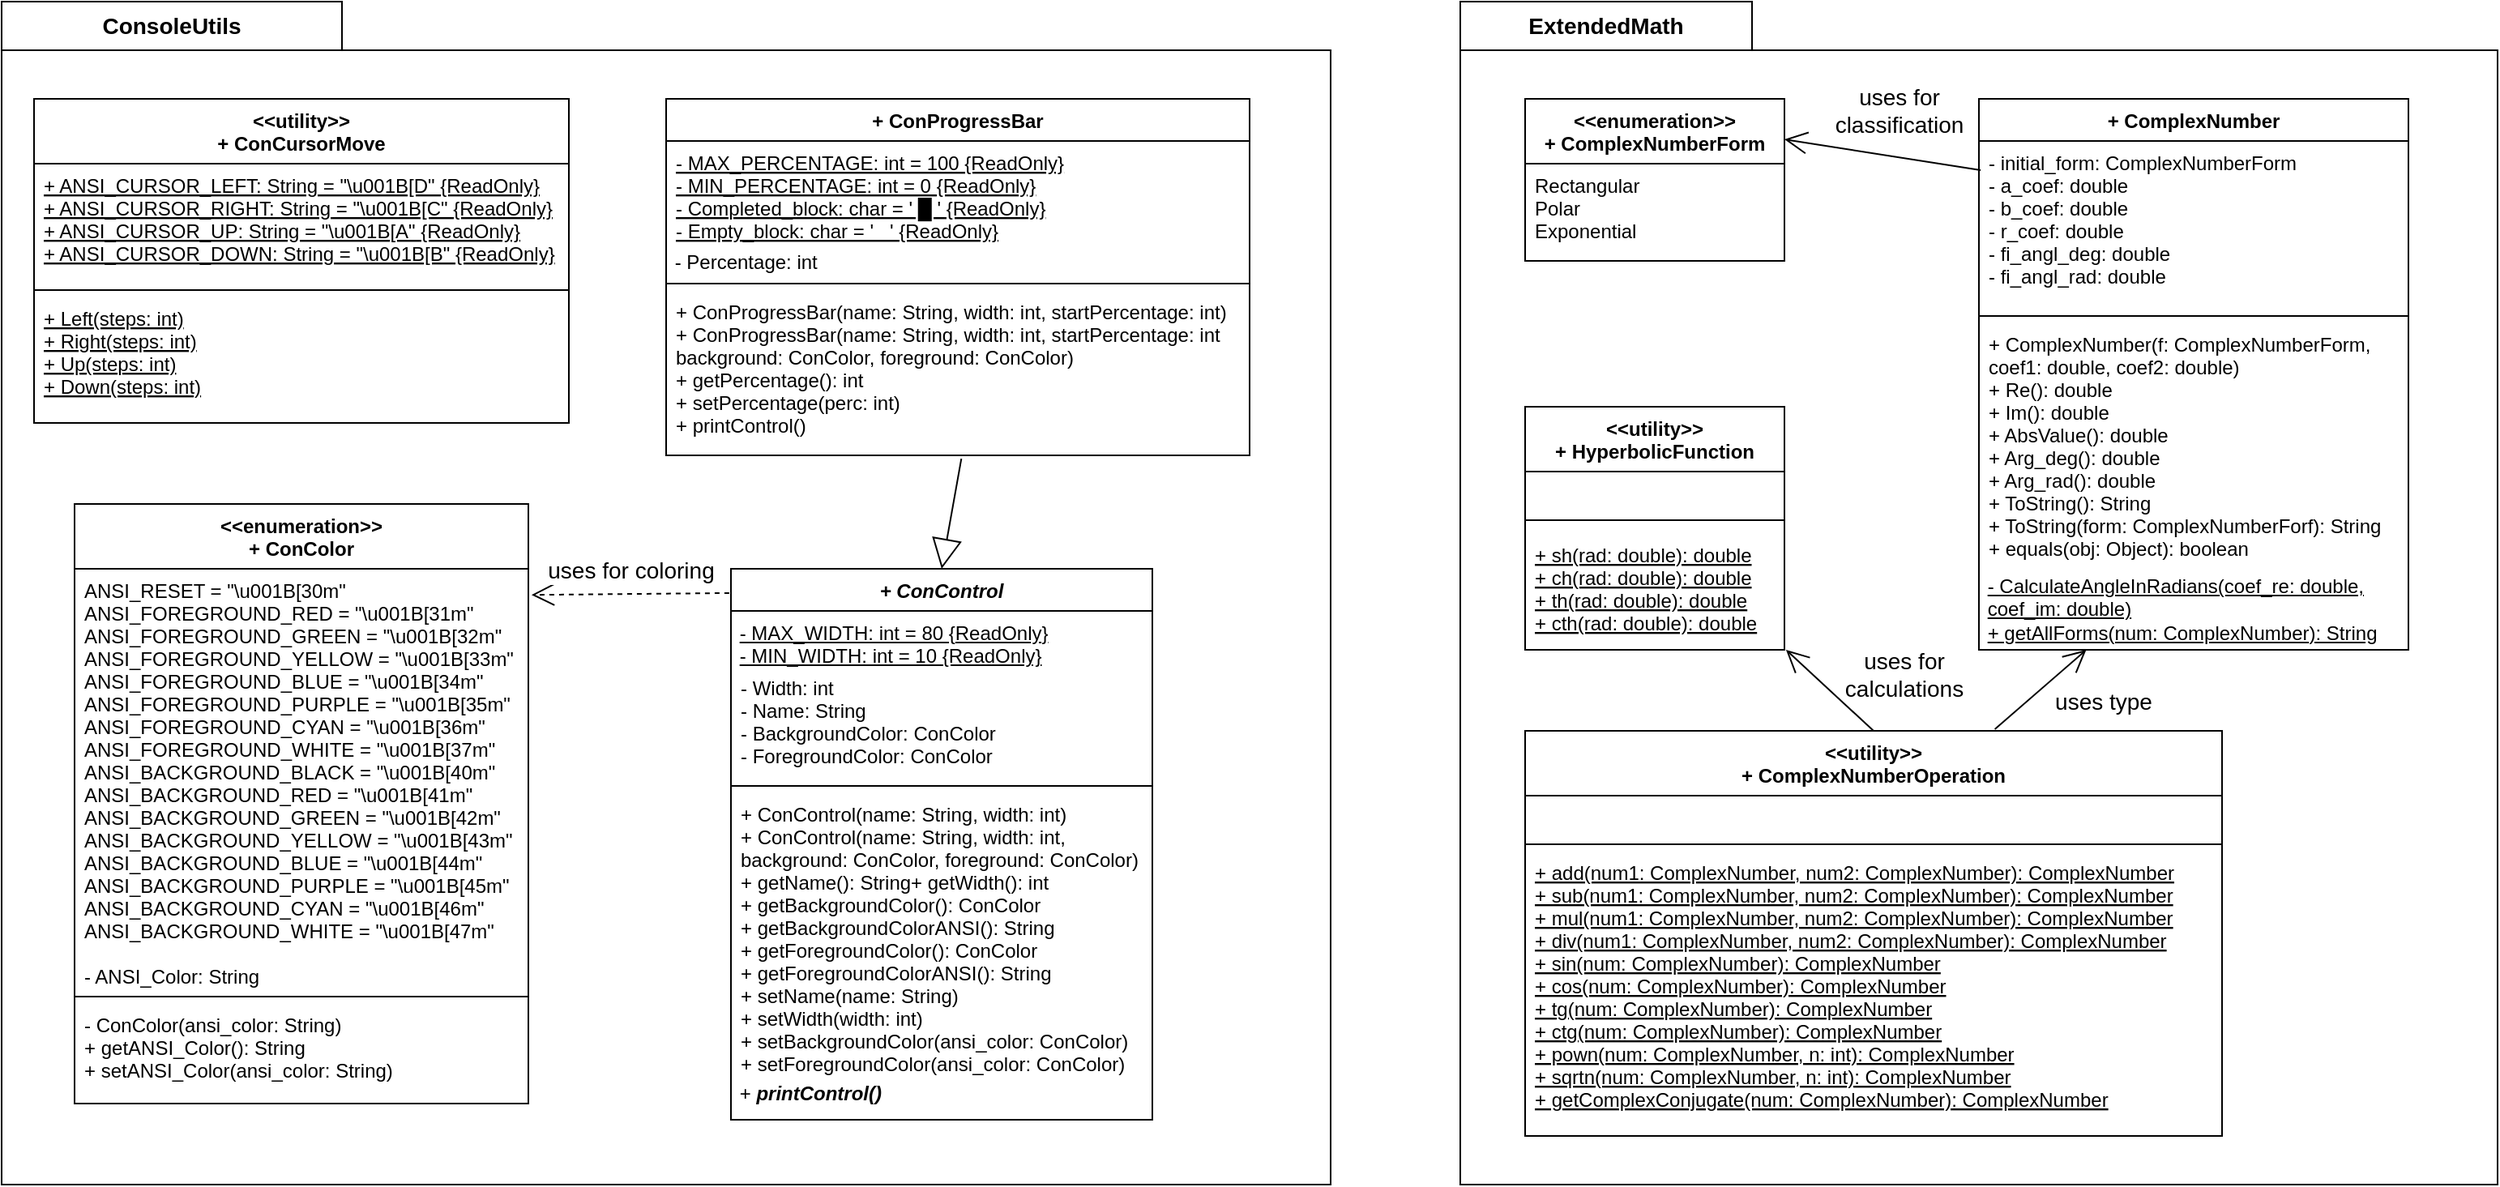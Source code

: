 <mxfile version="20.2.3" type="device"><diagram id="64sufK7mN9sANnTfBQTR" name="Page-1"><mxGraphModel dx="1422" dy="748" grid="1" gridSize="10" guides="1" tooltips="1" connect="1" arrows="1" fold="1" page="1" pageScale="1" pageWidth="850" pageHeight="1100" math="0" shadow="0"><root><mxCell id="0"/><mxCell id="1" parent="0"/><mxCell id="aRdQ069RDa4y_yF4kRVT-22" value="" style="shape=folder;fontStyle=1;spacingTop=10;tabWidth=180;tabHeight=30;tabPosition=left;html=1;" vertex="1" parent="1"><mxGeometry x="1000" y="70" width="640" height="730" as="geometry"/></mxCell><mxCell id="5P50O5OJVkWfsPHMbDru-16" value="" style="shape=folder;fontStyle=1;spacingTop=10;tabWidth=210;tabHeight=30;tabPosition=left;html=1;fontFamily=Helvetica;" parent="1" vertex="1"><mxGeometry x="100" y="70" width="820" height="730" as="geometry"/></mxCell><mxCell id="SAdlsoxxnLoZ7HEoQwb_-1" value="&lt;&lt;enumeration&gt;&gt;&#xA;+ ConColor" style="swimlane;fontStyle=1;align=center;verticalAlign=top;childLayout=stackLayout;horizontal=1;startSize=40;horizontalStack=0;resizeParent=1;resizeParentMax=0;resizeLast=0;collapsible=1;marginBottom=0;" parent="1" vertex="1"><mxGeometry x="145" y="380" width="280" height="370" as="geometry"/></mxCell><mxCell id="SAdlsoxxnLoZ7HEoQwb_-2" value="ANSI_RESET = &quot;\u001B[30m&quot;&#xA;ANSI_FOREGROUND_RED = &quot;\u001B[31m&quot;&#xA;ANSI_FOREGROUND_GREEN = &quot;\u001B[32m&quot;&#xA;ANSI_FOREGROUND_YELLOW = &quot;\u001B[33m&quot;&#xA;ANSI_FOREGROUND_BLUE = &quot;\u001B[34m&quot;&#xA;ANSI_FOREGROUND_PURPLE = &quot;\u001B[35m&quot;&#xA;ANSI_FOREGROUND_CYAN = &quot;\u001B[36m&quot;&#xA;ANSI_FOREGROUND_WHITE = &quot;\u001B[37m&quot;&#xA;ANSI_BACKGROUND_BLACK = &quot;\u001B[40m&quot;&#xA;ANSI_BACKGROUND_RED = &quot;\u001B[41m&quot;&#xA;ANSI_BACKGROUND_GREEN = &quot;\u001B[42m&quot;&#xA;ANSI_BACKGROUND_YELLOW = &quot;\u001B[43m&quot;&#xA;ANSI_BACKGROUND_BLUE = &quot;\u001B[44m&quot;&#xA;ANSI_BACKGROUND_PURPLE = &quot;\u001B[45m&quot;&#xA;ANSI_BACKGROUND_CYAN = &quot;\u001B[46m&quot;&#xA;ANSI_BACKGROUND_WHITE = &quot;\u001B[47m&quot;&#xA;&#xA;- ANSI_Color: String&#xA;&#xA;&#xA;" style="text;strokeColor=none;fillColor=none;align=left;verticalAlign=top;spacingLeft=4;spacingRight=4;overflow=hidden;rotatable=0;points=[[0,0.5],[1,0.5]];portConstraint=eastwest;fontFamily=Helvetica;" parent="SAdlsoxxnLoZ7HEoQwb_-1" vertex="1"><mxGeometry y="40" width="280" height="260" as="geometry"/></mxCell><mxCell id="SAdlsoxxnLoZ7HEoQwb_-3" value="" style="line;strokeWidth=1;fillColor=none;align=left;verticalAlign=middle;spacingTop=-1;spacingLeft=3;spacingRight=3;rotatable=0;labelPosition=right;points=[];portConstraint=eastwest;" parent="SAdlsoxxnLoZ7HEoQwb_-1" vertex="1"><mxGeometry y="300" width="280" height="8" as="geometry"/></mxCell><mxCell id="SAdlsoxxnLoZ7HEoQwb_-4" value="- ConColor(ansi_color: String)&#xA;+ getANSI_Color(): String&#xA;+ setANSI_Color(ansi_color: String)" style="text;strokeColor=none;fillColor=none;align=left;verticalAlign=top;spacingLeft=4;spacingRight=4;overflow=hidden;rotatable=0;points=[[0,0.5],[1,0.5]];portConstraint=eastwest;" parent="SAdlsoxxnLoZ7HEoQwb_-1" vertex="1"><mxGeometry y="308" width="280" height="62" as="geometry"/></mxCell><mxCell id="5P50O5OJVkWfsPHMbDru-1" value="&lt;&lt;utility&gt;&gt;&#xA;+ ConCursorMove" style="swimlane;fontStyle=1;align=center;verticalAlign=top;childLayout=stackLayout;horizontal=1;startSize=40;horizontalStack=0;resizeParent=1;resizeParentMax=0;resizeLast=0;collapsible=1;marginBottom=0;" parent="1" vertex="1"><mxGeometry x="120" y="130" width="330" height="200" as="geometry"/></mxCell><mxCell id="5P50O5OJVkWfsPHMbDru-2" value="+ ANSI_CURSOR_LEFT: String = &quot;\u001B[D&quot; {ReadOnly}&#xA;+ ANSI_CURSOR_RIGHT: String = &quot;\u001B[C&quot; {ReadOnly}&#xA;+ ANSI_CURSOR_UP: String = &quot;\u001B[A&quot; {ReadOnly}&#xA;+ ANSI_CURSOR_DOWN: String = &quot;\u001B[B&quot; {ReadOnly}&#xA;" style="text;strokeColor=none;fillColor=none;align=left;verticalAlign=top;spacingLeft=4;spacingRight=4;overflow=hidden;rotatable=0;points=[[0,0.5],[1,0.5]];portConstraint=eastwest;fontStyle=4" parent="5P50O5OJVkWfsPHMbDru-1" vertex="1"><mxGeometry y="40" width="330" height="74" as="geometry"/></mxCell><mxCell id="5P50O5OJVkWfsPHMbDru-3" value="" style="line;strokeWidth=1;fillColor=none;align=left;verticalAlign=middle;spacingTop=-1;spacingLeft=3;spacingRight=3;rotatable=0;labelPosition=right;points=[];portConstraint=eastwest;" parent="5P50O5OJVkWfsPHMbDru-1" vertex="1"><mxGeometry y="114" width="330" height="8" as="geometry"/></mxCell><mxCell id="5P50O5OJVkWfsPHMbDru-4" value="+ Left(steps: int)&#xA;+ Right(steps: int)&#xA;+ Up(steps: int)&#xA;+ Down(steps: int)" style="text;strokeColor=none;fillColor=none;align=left;verticalAlign=top;spacingLeft=4;spacingRight=4;overflow=hidden;rotatable=0;points=[[0,0.5],[1,0.5]];portConstraint=eastwest;fontStyle=4" parent="5P50O5OJVkWfsPHMbDru-1" vertex="1"><mxGeometry y="122" width="330" height="78" as="geometry"/></mxCell><mxCell id="5P50O5OJVkWfsPHMbDru-5" value="+ ConControl" style="swimlane;fontStyle=3;align=center;verticalAlign=top;childLayout=stackLayout;horizontal=1;startSize=26;horizontalStack=0;resizeParent=1;resizeParentMax=0;resizeLast=0;collapsible=1;marginBottom=0;" parent="1" vertex="1"><mxGeometry x="550" y="420" width="260" height="340" as="geometry"/></mxCell><mxCell id="5P50O5OJVkWfsPHMbDru-9" value="&amp;nbsp;&lt;u&gt;- MAX_WIDTH: int = 80 {ReadOnly}&lt;br&gt;&lt;/u&gt;&amp;nbsp;&lt;u&gt;- MIN_WIDTH: int = 10 {ReadOnly}&lt;/u&gt;" style="text;html=1;strokeColor=none;fillColor=none;align=left;verticalAlign=top;whiteSpace=wrap;rounded=0;fontFamily=Helvetica;" parent="5P50O5OJVkWfsPHMbDru-5" vertex="1"><mxGeometry y="26" width="260" height="34" as="geometry"/></mxCell><mxCell id="5P50O5OJVkWfsPHMbDru-6" value="- Width: int&#xA;- Name: String&#xA;- BackgroundColor: ConColor&#xA;- ForegroundColor: ConColor&#xA;&#xA;&#xA;" style="text;strokeColor=none;fillColor=none;align=left;verticalAlign=top;spacingLeft=4;spacingRight=4;overflow=hidden;rotatable=0;points=[[0,0.5],[1,0.5]];portConstraint=eastwest;fontStyle=0" parent="5P50O5OJVkWfsPHMbDru-5" vertex="1"><mxGeometry y="60" width="260" height="70" as="geometry"/></mxCell><mxCell id="5P50O5OJVkWfsPHMbDru-7" value="" style="line;strokeWidth=1;fillColor=none;align=left;verticalAlign=middle;spacingTop=-1;spacingLeft=3;spacingRight=3;rotatable=0;labelPosition=right;points=[];portConstraint=eastwest;" parent="5P50O5OJVkWfsPHMbDru-5" vertex="1"><mxGeometry y="130" width="260" height="8" as="geometry"/></mxCell><mxCell id="5P50O5OJVkWfsPHMbDru-8" value="+ ConControl(name: String, width: int)&#xA;+ ConControl(name: String, width: int, &#xA;background: ConColor, foreground: ConColor)&#xA;+ getName(): String+ getWidth(): int&#xA;+ getBackgroundColor(): ConColor&#xA;+ getBackgroundColorANSI(): String&#xA;+ getForegroundColor(): ConColor&#xA;+ getForegroundColorANSI(): String&#xA;+ setName(name: String)&#xA;+ setWidth(width: int)&#xA;+ setBackgroundColor(ansi_color: ConColor)&#xA;+ setForegroundColor(ansi_color: ConColor)&#xA;&#xA;&#xA;" style="text;strokeColor=none;fillColor=none;align=left;verticalAlign=top;spacingLeft=4;spacingRight=4;overflow=hidden;rotatable=0;points=[[0,0.5],[1,0.5]];portConstraint=eastwest;" parent="5P50O5OJVkWfsPHMbDru-5" vertex="1"><mxGeometry y="138" width="260" height="172" as="geometry"/></mxCell><mxCell id="5P50O5OJVkWfsPHMbDru-10" value="&amp;nbsp;+ &lt;i&gt;&lt;b&gt;printControl()&lt;/b&gt;&lt;/i&gt;" style="text;html=1;strokeColor=none;fillColor=none;align=left;verticalAlign=top;whiteSpace=wrap;rounded=0;fontFamily=Helvetica;" parent="5P50O5OJVkWfsPHMbDru-5" vertex="1"><mxGeometry y="310" width="260" height="30" as="geometry"/></mxCell><mxCell id="5P50O5OJVkWfsPHMbDru-11" value="+ ConProgressBar" style="swimlane;fontStyle=1;align=center;verticalAlign=top;childLayout=stackLayout;horizontal=1;startSize=26;horizontalStack=0;resizeParent=1;resizeParentMax=0;resizeLast=0;collapsible=1;marginBottom=0;fontFamily=Helvetica;" parent="1" vertex="1"><mxGeometry x="510" y="130" width="360" height="220" as="geometry"/></mxCell><mxCell id="5P50O5OJVkWfsPHMbDru-12" value="- MAX_PERCENTAGE: int = 100 {ReadOnly}&#xA;- MIN_PERCENTAGE: int = 0 {ReadOnly}&#xA;- Completed_block: char = ' █ ' {ReadOnly}&#xA;- Empty_block: char = '   ' {ReadOnly}&#xA;" style="text;strokeColor=none;fillColor=none;align=left;verticalAlign=top;spacingLeft=4;spacingRight=4;overflow=hidden;rotatable=0;points=[[0,0.5],[1,0.5]];portConstraint=eastwest;fontFamily=Helvetica;fontStyle=4" parent="5P50O5OJVkWfsPHMbDru-11" vertex="1"><mxGeometry y="26" width="360" height="64" as="geometry"/></mxCell><mxCell id="5P50O5OJVkWfsPHMbDru-15" value="&amp;nbsp;- Percentage: int" style="text;html=1;strokeColor=none;fillColor=none;align=left;verticalAlign=bottom;whiteSpace=wrap;rounded=0;fontFamily=Helvetica;" parent="5P50O5OJVkWfsPHMbDru-11" vertex="1"><mxGeometry y="90" width="360" height="20" as="geometry"/></mxCell><mxCell id="5P50O5OJVkWfsPHMbDru-13" value="" style="line;strokeWidth=1;fillColor=none;align=left;verticalAlign=middle;spacingTop=-1;spacingLeft=3;spacingRight=3;rotatable=0;labelPosition=right;points=[];portConstraint=eastwest;fontFamily=Helvetica;" parent="5P50O5OJVkWfsPHMbDru-11" vertex="1"><mxGeometry y="110" width="360" height="8" as="geometry"/></mxCell><mxCell id="5P50O5OJVkWfsPHMbDru-14" value="+ ConProgressBar(name: String, width: int, startPercentage: int)&#xA;+ ConProgressBar(name: String, width: int, startPercentage: int&#xA;background: ConColor, foreground: ConColor)&#xA;+ getPercentage(): int&#xA;+ setPercentage(perc: int)&#xA;+ printControl()&#xA;&#xA;&#xA;" style="text;strokeColor=none;fillColor=none;align=left;verticalAlign=top;spacingLeft=4;spacingRight=4;overflow=hidden;rotatable=0;points=[[0,0.5],[1,0.5]];portConstraint=eastwest;fontFamily=Helvetica;" parent="5P50O5OJVkWfsPHMbDru-11" vertex="1"><mxGeometry y="118" width="360" height="102" as="geometry"/></mxCell><mxCell id="5P50O5OJVkWfsPHMbDru-17" value="ConsoleUtils" style="text;align=center;fontStyle=1;verticalAlign=top;spacingLeft=3;spacingRight=3;strokeColor=none;rotatable=0;points=[[0,0.5],[1,0.5]];portConstraint=eastwest;fontFamily=Helvetica;fontSize=14;" parent="1" vertex="1"><mxGeometry x="100" y="70" width="210" height="26" as="geometry"/></mxCell><mxCell id="5P50O5OJVkWfsPHMbDru-18" value="&lt;span class=&quot;VIiyi&quot; lang=&quot;en&quot;&gt;&lt;span data-number-of-phrases=&quot;1&quot; data-phrase-index=&quot;0&quot; data-language-to-translate-into=&quot;ru&quot; data-language-for-alternatives=&quot;en&quot; class=&quot;JLqJ4b ChMk0b&quot;&gt;&lt;span class=&quot;Q4iAWc&quot;&gt;uses for coloring&lt;/span&gt;&lt;/span&gt;&lt;/span&gt;" style="endArrow=open;endSize=12;dashed=1;html=1;rounded=0;fontFamily=Helvetica;fontSize=14;exitX=-0.004;exitY=0.044;exitDx=0;exitDy=0;exitPerimeter=0;entryX=1.007;entryY=0.062;entryDx=0;entryDy=0;entryPerimeter=0;" parent="1" source="5P50O5OJVkWfsPHMbDru-5" edge="1" target="SAdlsoxxnLoZ7HEoQwb_-2"><mxGeometry x="-0.009" y="-15" width="160" relative="1" as="geometry"><mxPoint x="460" y="430" as="sourcePoint"/><mxPoint x="430" y="440" as="targetPoint"/><mxPoint as="offset"/></mxGeometry></mxCell><mxCell id="5P50O5OJVkWfsPHMbDru-20" value="" style="endArrow=block;endSize=16;endFill=0;html=1;rounded=0;fontFamily=Helvetica;fontSize=14;exitX=0.506;exitY=1.02;exitDx=0;exitDy=0;exitPerimeter=0;entryX=0.5;entryY=0;entryDx=0;entryDy=0;" parent="1" source="5P50O5OJVkWfsPHMbDru-14" target="5P50O5OJVkWfsPHMbDru-5" edge="1"><mxGeometry x="-0.184" y="-4" width="160" relative="1" as="geometry"><mxPoint x="460" y="520" as="sourcePoint"/><mxPoint x="620" y="520" as="targetPoint"/><mxPoint y="1" as="offset"/></mxGeometry></mxCell><mxCell id="aRdQ069RDa4y_yF4kRVT-1" value="&lt;&lt;utility&gt;&gt;&#xA;+ HyperbolicFunction" style="swimlane;fontStyle=1;align=center;verticalAlign=top;childLayout=stackLayout;horizontal=1;startSize=40;horizontalStack=0;resizeParent=1;resizeParentMax=0;resizeLast=0;collapsible=1;marginBottom=0;" vertex="1" parent="1"><mxGeometry x="1040" y="320" width="160" height="150" as="geometry"/></mxCell><mxCell id="aRdQ069RDa4y_yF4kRVT-2" value="   " style="text;strokeColor=none;fillColor=none;align=left;verticalAlign=top;spacingLeft=4;spacingRight=4;overflow=hidden;rotatable=0;points=[[0,0.5],[1,0.5]];portConstraint=eastwest;" vertex="1" parent="aRdQ069RDa4y_yF4kRVT-1"><mxGeometry y="40" width="160" height="26" as="geometry"/></mxCell><mxCell id="aRdQ069RDa4y_yF4kRVT-3" value="" style="line;strokeWidth=1;fillColor=none;align=left;verticalAlign=middle;spacingTop=-1;spacingLeft=3;spacingRight=3;rotatable=0;labelPosition=right;points=[];portConstraint=eastwest;" vertex="1" parent="aRdQ069RDa4y_yF4kRVT-1"><mxGeometry y="66" width="160" height="8" as="geometry"/></mxCell><mxCell id="aRdQ069RDa4y_yF4kRVT-4" value="+ sh(rad: double): double&#xA;+ ch(rad: double): double&#xA;+ th(rad: double): double&#xA;+ cth(rad: double): double" style="text;strokeColor=none;fillColor=none;align=left;verticalAlign=middle;spacingLeft=4;spacingRight=4;overflow=hidden;rotatable=0;points=[[0,0.5],[1,0.5]];portConstraint=eastwest;fontStyle=4" vertex="1" parent="aRdQ069RDa4y_yF4kRVT-1"><mxGeometry y="74" width="160" height="76" as="geometry"/></mxCell><mxCell id="aRdQ069RDa4y_yF4kRVT-9" value="&lt;&lt;enumeration&gt;&gt;&#xA;+ ComplexNumberForm&#xA;" style="swimlane;fontStyle=1;childLayout=stackLayout;horizontal=1;startSize=40;fillColor=none;horizontalStack=0;resizeParent=1;resizeParentMax=0;resizeLast=0;collapsible=1;marginBottom=0;verticalAlign=top;" vertex="1" parent="1"><mxGeometry x="1040" y="130" width="160" height="100" as="geometry"/></mxCell><mxCell id="aRdQ069RDa4y_yF4kRVT-12" value="Rectangular&#xA;Polar&#xA;Exponential&#xA;" style="text;strokeColor=none;fillColor=none;align=left;verticalAlign=top;spacingLeft=4;spacingRight=4;overflow=hidden;rotatable=0;points=[[0,0.5],[1,0.5]];portConstraint=eastwest;" vertex="1" parent="aRdQ069RDa4y_yF4kRVT-9"><mxGeometry y="40" width="160" height="60" as="geometry"/></mxCell><mxCell id="aRdQ069RDa4y_yF4kRVT-13" value="&lt;&lt;utility&gt;&gt;&#xA;+ ComplexNumberOperation" style="swimlane;fontStyle=1;align=center;verticalAlign=top;childLayout=stackLayout;horizontal=1;startSize=40;horizontalStack=0;resizeParent=1;resizeParentMax=0;resizeLast=0;collapsible=1;marginBottom=0;" vertex="1" parent="1"><mxGeometry x="1040" y="520" width="430" height="250" as="geometry"/></mxCell><mxCell id="aRdQ069RDa4y_yF4kRVT-14" value="   " style="text;strokeColor=none;fillColor=none;align=left;verticalAlign=top;spacingLeft=4;spacingRight=4;overflow=hidden;rotatable=0;points=[[0,0.5],[1,0.5]];portConstraint=eastwest;" vertex="1" parent="aRdQ069RDa4y_yF4kRVT-13"><mxGeometry y="40" width="430" height="26" as="geometry"/></mxCell><mxCell id="aRdQ069RDa4y_yF4kRVT-15" value="" style="line;strokeWidth=1;fillColor=none;align=left;verticalAlign=middle;spacingTop=-1;spacingLeft=3;spacingRight=3;rotatable=0;labelPosition=right;points=[];portConstraint=eastwest;" vertex="1" parent="aRdQ069RDa4y_yF4kRVT-13"><mxGeometry y="66" width="430" height="8" as="geometry"/></mxCell><mxCell id="aRdQ069RDa4y_yF4kRVT-16" value="+ add(num1: ComplexNumber, num2: ComplexNumber): ComplexNumber&#xA;+ sub(num1: ComplexNumber, num2: ComplexNumber): ComplexNumber&#xA;+ mul(num1: ComplexNumber, num2: ComplexNumber): ComplexNumber&#xA;+ div(num1: ComplexNumber, num2: ComplexNumber): ComplexNumber&#xA;+ sin(num: ComplexNumber): ComplexNumber&#xA;+ cos(num: ComplexNumber): ComplexNumber&#xA;+ tg(num: ComplexNumber): ComplexNumber&#xA;+ ctg(num: ComplexNumber): ComplexNumber&#xA;+ pown(num: ComplexNumber, n: int): ComplexNumber&#xA;+ sqrtn(num: ComplexNumber, n: int): ComplexNumber&#xA;+ getComplexConjugate(num: ComplexNumber): ComplexNumber&#xA;" style="text;strokeColor=none;fillColor=none;align=left;verticalAlign=top;spacingLeft=4;spacingRight=4;overflow=hidden;rotatable=0;points=[[0,0.5],[1,0.5]];portConstraint=eastwest;fontStyle=4" vertex="1" parent="aRdQ069RDa4y_yF4kRVT-13"><mxGeometry y="74" width="430" height="176" as="geometry"/></mxCell><mxCell id="aRdQ069RDa4y_yF4kRVT-17" value="+ ComplexNumber" style="swimlane;fontStyle=1;align=center;verticalAlign=top;childLayout=stackLayout;horizontal=1;startSize=26;horizontalStack=0;resizeParent=1;resizeParentMax=0;resizeLast=0;collapsible=1;marginBottom=0;" vertex="1" parent="1"><mxGeometry x="1320" y="130" width="265" height="340" as="geometry"/></mxCell><mxCell id="aRdQ069RDa4y_yF4kRVT-18" value="- initial_form: ComplexNumberForm&#xA;- a_coef: double&#xA;- b_coef: double&#xA;- r_coef: double&#xA;- fi_angl_deg: double&#xA;- fi_angl_rad: double&#xA;&#xA;&#xA;" style="text;strokeColor=none;fillColor=none;align=left;verticalAlign=top;spacingLeft=4;spacingRight=4;overflow=hidden;rotatable=0;points=[[0,0.5],[1,0.5]];portConstraint=eastwest;" vertex="1" parent="aRdQ069RDa4y_yF4kRVT-17"><mxGeometry y="26" width="265" height="104" as="geometry"/></mxCell><mxCell id="aRdQ069RDa4y_yF4kRVT-19" value="" style="line;strokeWidth=1;fillColor=none;align=left;verticalAlign=middle;spacingTop=-1;spacingLeft=3;spacingRight=3;rotatable=0;labelPosition=right;points=[];portConstraint=eastwest;" vertex="1" parent="aRdQ069RDa4y_yF4kRVT-17"><mxGeometry y="130" width="265" height="8" as="geometry"/></mxCell><mxCell id="aRdQ069RDa4y_yF4kRVT-20" value="+ ComplexNumber(f: ComplexNumberForm, &#xA;coef1: double, coef2: double)&#xA;+ Re(): double&#xA;+ Im(): double&#xA;+ AbsValue(): double&#xA;+ Arg_deg(): double&#xA;+ Arg_rad(): double&#xA;+ ToString(): String&#xA;+ ToString(form: ComplexNumberForf): String&#xA;+ equals(obj: Object): boolean&#xA;&#xA;&#xA;&#xA;&#xA;" style="text;strokeColor=none;fillColor=none;align=left;verticalAlign=top;spacingLeft=4;spacingRight=4;overflow=hidden;rotatable=0;points=[[0,0.5],[1,0.5]];portConstraint=eastwest;" vertex="1" parent="aRdQ069RDa4y_yF4kRVT-17"><mxGeometry y="138" width="265" height="152" as="geometry"/></mxCell><mxCell id="aRdQ069RDa4y_yF4kRVT-21" value="&lt;div align=&quot;left&quot;&gt;&amp;nbsp;&lt;u&gt;- CalculateAngleInRadians(coef_re: double, &lt;br&gt;&lt;/u&gt;&lt;/div&gt;&lt;div align=&quot;left&quot;&gt;&amp;nbsp;&lt;u&gt;coef_im: double)&lt;br&gt;&lt;/u&gt;&lt;/div&gt;&lt;div align=&quot;left&quot;&gt;&amp;nbsp;&lt;u&gt;+ getAllForms(num: ComplexNumber): String&lt;/u&gt;&lt;/div&gt;" style="text;html=1;strokeColor=none;fillColor=none;align=left;verticalAlign=middle;whiteSpace=wrap;rounded=0;" vertex="1" parent="aRdQ069RDa4y_yF4kRVT-17"><mxGeometry y="290" width="265" height="50" as="geometry"/></mxCell><mxCell id="aRdQ069RDa4y_yF4kRVT-23" value="&lt;font size=&quot;1&quot;&gt;&lt;b style=&quot;font-size: 14px;&quot;&gt;ExtendedMath&lt;/b&gt;&lt;/font&gt;" style="text;html=1;strokeColor=none;fillColor=none;align=center;verticalAlign=middle;whiteSpace=wrap;rounded=0;" vertex="1" parent="1"><mxGeometry x="1000" y="70" width="180" height="30" as="geometry"/></mxCell><mxCell id="aRdQ069RDa4y_yF4kRVT-26" value="" style="endArrow=open;endFill=1;endSize=12;html=1;rounded=0;fontSize=14;exitX=0.004;exitY=0.173;exitDx=0;exitDy=0;entryX=1;entryY=0.25;entryDx=0;entryDy=0;exitPerimeter=0;" edge="1" parent="1" source="aRdQ069RDa4y_yF4kRVT-18" target="aRdQ069RDa4y_yF4kRVT-9"><mxGeometry width="160" relative="1" as="geometry"><mxPoint x="1110" y="440" as="sourcePoint"/><mxPoint x="1270" y="440" as="targetPoint"/></mxGeometry></mxCell><mxCell id="aRdQ069RDa4y_yF4kRVT-27" value="&lt;span class=&quot;VIiyi&quot; lang=&quot;en&quot;&gt;&lt;span data-number-of-phrases=&quot;1&quot; data-phrase-index=&quot;0&quot; data-language-to-translate-into=&quot;ru&quot; data-language-for-alternatives=&quot;en&quot; class=&quot;JLqJ4b ChMk0b&quot;&gt;&lt;span class=&quot;Q4iAWc&quot;&gt;uses for classification&lt;/span&gt;&lt;/span&gt;&lt;/span&gt;" style="text;html=1;strokeColor=none;fillColor=none;align=center;verticalAlign=middle;whiteSpace=wrap;rounded=0;fontSize=14;" vertex="1" parent="1"><mxGeometry x="1221" y="122" width="100" height="30" as="geometry"/></mxCell><mxCell id="aRdQ069RDa4y_yF4kRVT-28" value="" style="endArrow=open;endFill=1;endSize=12;html=1;rounded=0;fontSize=14;exitX=0.5;exitY=0;exitDx=0;exitDy=0;entryX=1.006;entryY=1;entryDx=0;entryDy=0;entryPerimeter=0;" edge="1" parent="1" source="aRdQ069RDa4y_yF4kRVT-13" target="aRdQ069RDa4y_yF4kRVT-4"><mxGeometry width="160" relative="1" as="geometry"><mxPoint x="1331.06" y="183.992" as="sourcePoint"/><mxPoint x="1210" y="165" as="targetPoint"/></mxGeometry></mxCell><mxCell id="aRdQ069RDa4y_yF4kRVT-29" value="&lt;span class=&quot;VIiyi&quot; lang=&quot;en&quot;&gt;&lt;span data-number-of-phrases=&quot;1&quot; data-phrase-index=&quot;0&quot; data-language-to-translate-into=&quot;ru&quot; data-language-for-alternatives=&quot;en&quot; class=&quot;JLqJ4b ChMk0b&quot;&gt;&lt;span class=&quot;Q4iAWc&quot;&gt;uses for calculations&lt;/span&gt;&lt;/span&gt;&lt;/span&gt;" style="text;html=1;strokeColor=none;fillColor=none;align=center;verticalAlign=middle;whiteSpace=wrap;rounded=0;fontSize=14;" vertex="1" parent="1"><mxGeometry x="1244" y="470" width="60" height="30" as="geometry"/></mxCell><mxCell id="aRdQ069RDa4y_yF4kRVT-30" value="" style="endArrow=open;endFill=1;endSize=12;html=1;rounded=0;fontSize=14;exitX=0.674;exitY=-0.004;exitDx=0;exitDy=0;entryX=0.25;entryY=1;entryDx=0;entryDy=0;exitPerimeter=0;" edge="1" parent="1" source="aRdQ069RDa4y_yF4kRVT-13" target="aRdQ069RDa4y_yF4kRVT-21"><mxGeometry width="160" relative="1" as="geometry"><mxPoint x="1265" y="530" as="sourcePoint"/><mxPoint x="1210.96" y="480" as="targetPoint"/></mxGeometry></mxCell><mxCell id="aRdQ069RDa4y_yF4kRVT-31" value="&lt;span class=&quot;VIiyi&quot; lang=&quot;en&quot;&gt;&lt;span data-number-of-phrases=&quot;1&quot; data-phrase-index=&quot;0&quot; data-language-to-translate-into=&quot;ru&quot; data-language-for-alternatives=&quot;en&quot; class=&quot;JLqJ4b ChMk0b&quot;&gt;&lt;span class=&quot;Q4iAWc&quot;&gt;uses type&lt;/span&gt;&lt;/span&gt;&lt;/span&gt;" style="text;html=1;strokeColor=none;fillColor=none;align=center;verticalAlign=middle;whiteSpace=wrap;rounded=0;fontSize=14;" vertex="1" parent="1"><mxGeometry x="1357" y="487" width="80" height="30" as="geometry"/></mxCell></root></mxGraphModel></diagram></mxfile>